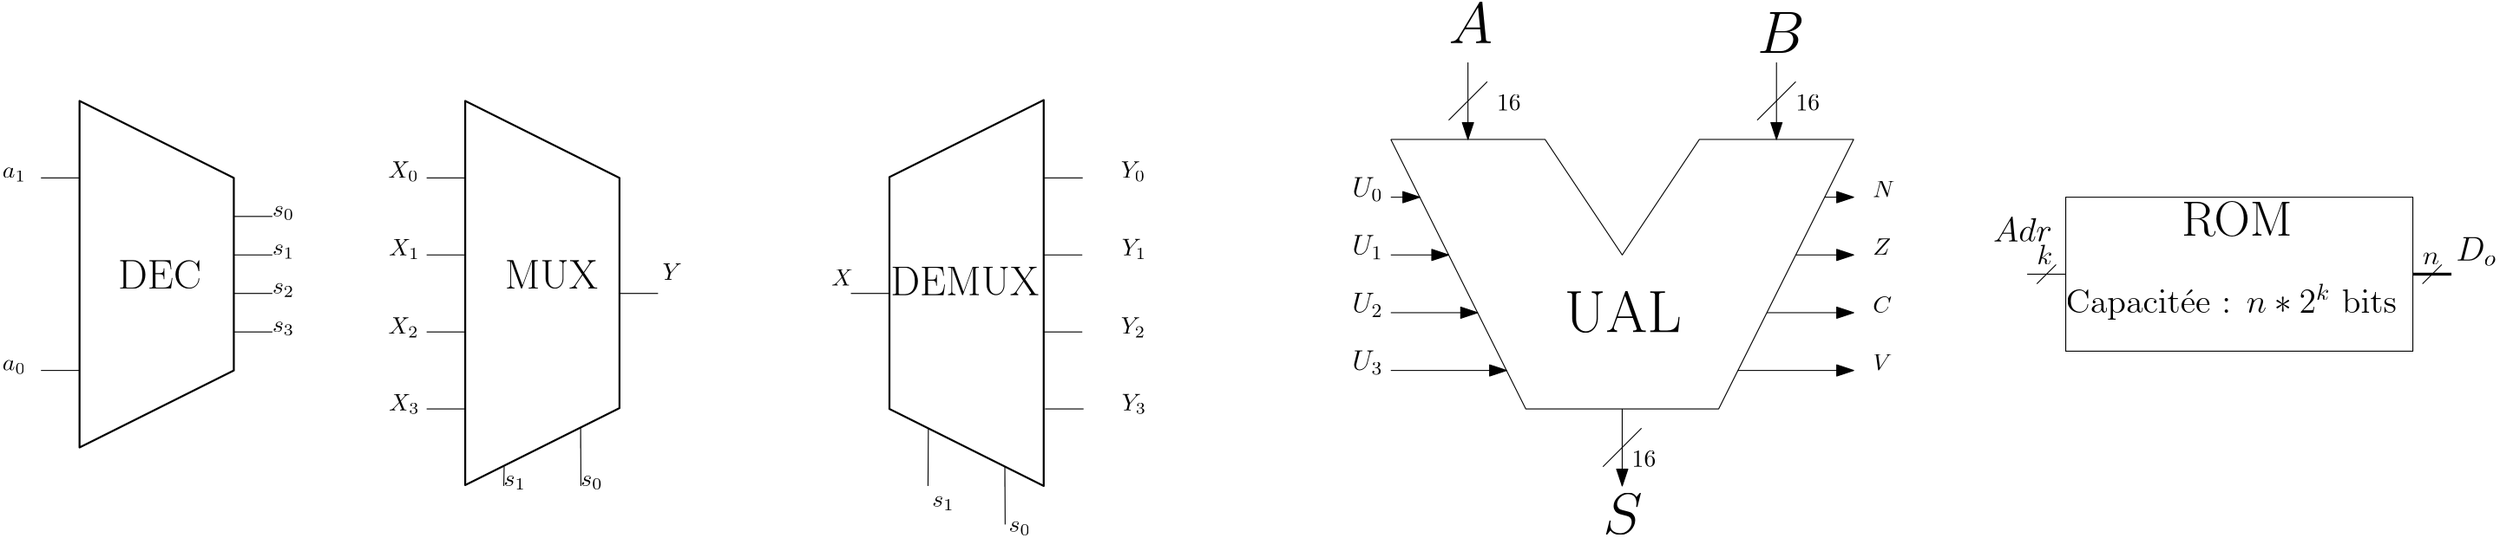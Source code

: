 <?xml version="1.0"?>
<!DOCTYPE ipe SYSTEM "ipe.dtd">
<ipe version="70107" creator="Ipe 7.1.8">
<info created="D:20150911094414" modified="D:20150911094414"/>
<ipestyle name="basic">
<symbol name="arrow/arc(spx)">
<path stroke="sym-stroke" fill="sym-stroke" pen="sym-pen">
0 0 m
-1 0.333 l
-1 -0.333 l
h
</path>
</symbol>
<symbol name="arrow/farc(spx)">
<path stroke="sym-stroke" fill="white" pen="sym-pen">
0 0 m
-1 0.333 l
-1 -0.333 l
h
</path>
</symbol>
<symbol name="arrow/ptarc(spx)">
<path stroke="sym-stroke" fill="sym-stroke" pen="sym-pen">
0 0 m
-1 0.333 l
-0.8 0 l
-1 -0.333 l
h
</path>
</symbol>
<symbol name="arrow/fptarc(spx)">
<path stroke="sym-stroke" fill="white" pen="sym-pen">
0 0 m
-1 0.333 l
-0.8 0 l
-1 -0.333 l
h
</path>
</symbol>
<symbol name="mark/circle(sx)" transformations="translations">
<path fill="sym-stroke">
0.6 0 0 0.6 0 0 e
0.4 0 0 0.4 0 0 e
</path>
</symbol>
<symbol name="mark/disk(sx)" transformations="translations">
<path fill="sym-stroke">
0.6 0 0 0.6 0 0 e
</path>
</symbol>
<symbol name="mark/fdisk(sfx)" transformations="translations">
<group>
<path fill="sym-fill">
0.5 0 0 0.5 0 0 e
</path>
<path fill="sym-stroke" fillrule="eofill">
0.6 0 0 0.6 0 0 e
0.4 0 0 0.4 0 0 e
</path>
</group>
</symbol>
<symbol name="mark/box(sx)" transformations="translations">
<path fill="sym-stroke" fillrule="eofill">
-0.6 -0.6 m
0.6 -0.6 l
0.6 0.6 l
-0.6 0.6 l
h
-0.4 -0.4 m
0.4 -0.4 l
0.4 0.4 l
-0.4 0.4 l
h
</path>
</symbol>
<symbol name="mark/square(sx)" transformations="translations">
<path fill="sym-stroke">
-0.6 -0.6 m
0.6 -0.6 l
0.6 0.6 l
-0.6 0.6 l
h
</path>
</symbol>
<symbol name="mark/fsquare(sfx)" transformations="translations">
<group>
<path fill="sym-fill">
-0.5 -0.5 m
0.5 -0.5 l
0.5 0.5 l
-0.5 0.5 l
h
</path>
<path fill="sym-stroke" fillrule="eofill">
-0.6 -0.6 m
0.6 -0.6 l
0.6 0.6 l
-0.6 0.6 l
h
-0.4 -0.4 m
0.4 -0.4 l
0.4 0.4 l
-0.4 0.4 l
h
</path>
</group>
</symbol>
<symbol name="mark/cross(sx)" transformations="translations">
<group>
<path fill="sym-stroke">
-0.43 -0.57 m
0.57 0.43 l
0.43 0.57 l
-0.57 -0.43 l
h
</path>
<path fill="sym-stroke">
-0.43 0.57 m
0.57 -0.43 l
0.43 -0.57 l
-0.57 0.43 l
h
</path>
</group>
</symbol>
<symbol name="arrow/fnormal(spx)">
<path stroke="sym-stroke" fill="white" pen="sym-pen">
0 0 m
-1 0.333 l
-1 -0.333 l
h
</path>
</symbol>
<symbol name="arrow/pointed(spx)">
<path stroke="sym-stroke" fill="sym-stroke" pen="sym-pen">
0 0 m
-1 0.333 l
-0.8 0 l
-1 -0.333 l
h
</path>
</symbol>
<symbol name="arrow/fpointed(spx)">
<path stroke="sym-stroke" fill="white" pen="sym-pen">
0 0 m
-1 0.333 l
-0.8 0 l
-1 -0.333 l
h
</path>
</symbol>
<symbol name="arrow/linear(spx)">
<path stroke="sym-stroke" pen="sym-pen">
-1 0.333 m
0 0 l
-1 -0.333 l
</path>
</symbol>
<symbol name="arrow/fdouble(spx)">
<path stroke="sym-stroke" fill="white" pen="sym-pen">
0 0 m
-1 0.333 l
-1 -0.333 l
h
-1 0 m
-2 0.333 l
-2 -0.333 l
h
</path>
</symbol>
<symbol name="arrow/double(spx)">
<path stroke="sym-stroke" fill="sym-stroke" pen="sym-pen">
0 0 m
-1 0.333 l
-1 -0.333 l
h
-1 0 m
-2 0.333 l
-2 -0.333 l
h
</path>
</symbol>
<pen name="heavier" value="0.8"/>
<pen name="fat" value="1.2"/>
<pen name="ultrafat" value="2"/>
<symbolsize name="large" value="5"/>
<symbolsize name="small" value="2"/>
<symbolsize name="tiny" value="1.1"/>
<arrowsize name="large" value="10"/>
<arrowsize name="small" value="5"/>
<arrowsize name="tiny" value="3"/>
<color name="red" value="1 0 0"/>
<color name="green" value="0 1 0"/>
<color name="blue" value="0 0 1"/>
<color name="yellow" value="1 1 0"/>
<color name="orange" value="1 0.647 0"/>
<color name="gold" value="1 0.843 0"/>
<color name="purple" value="0.627 0.125 0.941"/>
<color name="gray" value="0.745"/>
<color name="brown" value="0.647 0.165 0.165"/>
<color name="navy" value="0 0 0.502"/>
<color name="pink" value="1 0.753 0.796"/>
<color name="seagreen" value="0.18 0.545 0.341"/>
<color name="turquoise" value="0.251 0.878 0.816"/>
<color name="violet" value="0.933 0.51 0.933"/>
<color name="darkblue" value="0 0 0.545"/>
<color name="darkcyan" value="0 0.545 0.545"/>
<color name="darkgray" value="0.663"/>
<color name="darkgreen" value="0 0.392 0"/>
<color name="darkmagenta" value="0.545 0 0.545"/>
<color name="darkorange" value="1 0.549 0"/>
<color name="darkred" value="0.545 0 0"/>
<color name="lightblue" value="0.678 0.847 0.902"/>
<color name="lightcyan" value="0.878 1 1"/>
<color name="lightgray" value="0.827"/>
<color name="lightgreen" value="0.565 0.933 0.565"/>
<color name="lightyellow" value="1 1 0.878"/>
<dashstyle name="dashed" value="[4] 0"/>
<dashstyle name="dotted" value="[1 3] 0"/>
<dashstyle name="dash dotted" value="[4 2 1 2] 0"/>
<dashstyle name="dash dot dotted" value="[4 2 1 2 1 2] 0"/>
<textsize name="large" value="\large"/>
<textsize name="Large" value="\Large"/>
<textsize name="LARGE" value="\LARGE"/>
<textsize name="huge" value="\huge"/>
<textsize name="Huge" value="\Huge"/>
<textsize name="small" value="\small"/>
<textsize name="footnote" value="\footnotesize"/>
<textsize name="tiny" value="\tiny"/>
<textstyle name="center" begin="\begin{center}" end="\end{center}"/>
<textstyle name="itemize" begin="\begin{itemize}" end="\end{itemize}"/>
<textstyle name="item" begin="\begin{itemize}\item{}" end="\end{itemize}"/>
<gridsize name="4 pts" value="4"/>
<gridsize name="8 pts (~3 mm)" value="8"/>
<gridsize name="16 pts (~6 mm)" value="16"/>
<gridsize name="32 pts (~12 mm)" value="32"/>
<gridsize name="10 pts (~3.5 mm)" value="10"/>
<gridsize name="20 pts (~7 mm)" value="20"/>
<gridsize name="14 pts (~5 mm)" value="14"/>
<gridsize name="28 pts (~10 mm)" value="28"/>
<gridsize name="56 pts (~20 mm)" value="56"/>
<anglesize name="90 deg" value="90"/>
<anglesize name="60 deg" value="60"/>
<anglesize name="45 deg" value="45"/>
<anglesize name="30 deg" value="30"/>
<anglesize name="22.5 deg" value="22.5"/>
<tiling name="falling" angle="-60" step="4" width="1"/>
<tiling name="rising" angle="30" step="4" width="1"/>
</ipestyle>
<ipestyle name="bigpaper">
<layout paper="10000 6000" origin="0 0" frame="10000 6000"/>
<titlestyle pos="10 10" size="LARGE" color="title"  valign="baseline"/>
</ipestyle>
<page>
<layer name="alpha"/>
<view layers="alpha" active="alpha"/>
<path layer="alpha" matrix="1 0 0 1 808 72" stroke="black" pen="fat">
192 640 m
208 640 l
208 640 l
</path>
<text matrix="1 0 0 1 921.876 29.625" transformations="translations" pos="96 688" stroke="black" type="label" width="16.99" height="9.805" depth="2.15" valign="baseline" size="Large">$D_o$</text>
<path matrix="1 0 0 1 792 216" stroke="black">
64 496 m
48 496 l
</path>
<text matrix="1 0 0 1 729.876 37.625" transformations="translations" pos="96 688" stroke="black" type="label" width="24.55" height="9.963" depth="0" valign="baseline" size="Large">$Adr$</text>
<path matrix="1 0 0 1 -16 56" stroke="black">
872 688 m
872 624 l
1016 624 l
1016 688 l
h
</path>
<text matrix="1 0 0 1 792 184" transformations="translations" pos="112 544" stroke="black" type="label" width="45.958" height="14.116" depth="0" valign="baseline" size="huge">ROM</text>
<text matrix="1 0 0 1 744 184" transformations="translations" pos="112 512" stroke="black" type="label" width="137.266" height="12.124" depth="2.79" valign="baseline" size="Large">Capacit{\&apos;e}e : $n * 2^k$ bits</text>
<path matrix="1 0 0 1 888 -24" stroke="black">
124 740 m
116 732 l
</path>
<text matrix="1 0 0 1 788 -12" transformations="translations" pos="216 728" stroke="black" type="label" width="6.988" height="5.147" depth="0" valign="baseline" size="large">$n$</text>
<path matrix="1 0 0 1 728 -24" stroke="black">
124 740 m
116 732 l
</path>
<text matrix="1 0 0 1 628 -12" transformations="translations" pos="216 728" stroke="black" type="label" width="6.49" height="8.302" depth="0" valign="baseline" size="large">$k$</text>
<path matrix="1 0 0 1 -96 80" stroke="black" pen="heavier">
128 704 m
128 560 l
192 592 l
192 672 l
192 672 l
h
</path>
<text matrix="1 0 0 1 -96 66" transformations="translations" pos="144 640" stroke="black" type="label" width="34.472" height="11.761" depth="0" valign="baseline" size="LARGE">DEC</text>
<path matrix="1 0 0 1 -160 64" stroke="black">
192 688 m
176 688 l
176 688 l
</path>
<path matrix="1 0 0 1 -160 64" stroke="black">
192 608 m
176 608 l
176 608 l
</path>
<path matrix="1 0 0 1 -160 64" stroke="black">
256 672 m
272 672 l
272 672 l
</path>
<path matrix="1 0 0 1 -160 64" stroke="black">
256 656 m
272 656 l
272 656 l
</path>
<path matrix="1 0 0 1 -160 64" stroke="black">
256 640 m
272 640 l
272 640 l
</path>
<path matrix="1 0 0 1 -160 64" stroke="black">
256 624 m
272 624 l
272 624 l
</path>
<text matrix="1 0 0 1 -160 64" transformations="translations" pos="160 688" stroke="black" type="label" width="9.736" height="4.294" depth="1.49" valign="baseline">$a_1$</text>
<text matrix="1 0 0 1 -160 64" transformations="translations" pos="160 608" stroke="black" type="label" width="9.736" height="4.294" depth="1.49" valign="baseline">$a_0$</text>
<text matrix="1 0 0 1 -160 64" transformations="translations" pos="272 672" stroke="black" type="label" width="9.139" height="4.294" depth="1.49" valign="baseline">$s_0$</text>
<text matrix="1 0 0 1 -160 64" transformations="translations" pos="272 656" stroke="black" type="label" width="9.139" height="4.294" depth="1.49" valign="baseline">$s_1$</text>
<text matrix="1 0 0 1 -160 64" transformations="translations" pos="272 640" stroke="black" type="label" width="9.139" height="4.294" depth="1.49" valign="baseline">$s_2$</text>
<text matrix="1 0 0 1 -160 64" transformations="translations" pos="272 624" stroke="black" type="label" width="9.139" height="4.294" depth="1.49" valign="baseline">$s_3$</text>
<path matrix="1 0 0 1 384 64" stroke="black">
192 704 m
256 704 l
288 656 l
320 704 l
384 704 l
328 592 l
248 592 l
192 704 l
</path>
<path matrix="1 0 0 1 384 64" stroke="black" rarrow="normal/normal">
224 704 m
224 736 l
</path>
<path matrix="1 0 0 1 384 64" stroke="black" rarrow="normal/normal">
352 704 m
352 736 l
</path>
<path matrix="1 0 0 1 384 80" stroke="black" arrow="normal/normal">
288 576 m
288 544 l
</path>
<text matrix="1 0 0 1 392 56" transformations="translations" pos="208 752" stroke="black" type="label" width="18.194" height="16.938" depth="0" valign="baseline" size="Huge">$A$</text>
<text matrix="1 0 0 1 392 52" transformations="translations" pos="336 752" stroke="black" type="label" width="19.689" height="16.938" depth="0" valign="baseline" size="Huge">$B$</text>
<text matrix="1 0 0 1 376 76" transformations="translations" pos="288 528" stroke="black" type="label" width="16.37" height="16.938" depth="0" valign="baseline" size="Huge">$S$</text>
<path matrix="1 0 0 1 384 64" stroke="black" rarrow="normal/normal">
204 680 m
192 680 l
</path>
<path matrix="1 0 0 1 384 64" stroke="black" rarrow="normal/normal">
216 656 m
192 656 l
</path>
<path matrix="1 0 0 1 384 64" stroke="black" rarrow="normal/normal">
228 632 m
192 632 l
</path>
<path matrix="1 0 0 1 384 64" stroke="black" rarrow="normal/normal">
240 608 m
192 608 l
</path>
<text matrix="1 0 0 1 384 64" transformations="translations" pos="176 680" stroke="black" type="label" width="12.683" height="8.173" depth="1.79" valign="baseline" size="large">$U_0$</text>
<text matrix="1 0 0 1 384 64" transformations="translations" pos="176 656" stroke="black" type="label" width="12.683" height="8.173" depth="1.79" valign="baseline" size="large">$U_1$</text>
<text matrix="1 0 0 1 384 64" transformations="translations" pos="176 632" stroke="black" type="label" width="12.683" height="8.173" depth="1.79" valign="baseline" size="large">$U_2$</text>
<text matrix="1 0 0 1 384 64" transformations="translations" pos="176 608" stroke="black" type="label" width="12.683" height="8.173" depth="1.79" valign="baseline" size="large">$U_3$</text>
<text matrix="1 0 0 1 392 64" transformations="translations" pos="256 624" stroke="black" type="label" width="48.647" height="16.934" depth="0" valign="baseline" size="Huge">UAL</text>
<path matrix="1 0 0 1 384 64" stroke="black">
216 712 m
232 728 l
</path>
<path matrix="1 0 0 1 512 64" stroke="black">
216 712 m
232 728 l
</path>
<path matrix="1 0 0 1 448 -80" stroke="black">
216 712 m
232 728 l
</path>
<text matrix="1 0 0 1 384 64" transformations="translations" pos="236 716" stroke="black" type="label" width="9.963" height="6.42" depth="0" valign="baseline">16</text>
<text matrix="1 0 0 1 508 64" transformations="translations" pos="236 716" stroke="black" type="label" width="9.963" height="6.42" depth="0" valign="baseline">16</text>
<text matrix="1 0 0 1 440 -84" transformations="translations" pos="236 716" stroke="black" type="label" width="9.963" height="6.42" depth="0" valign="baseline">16</text>
<path matrix="1 0 0 1 564 64" stroke="black" rarrow="normal/normal">
204 680 m
192 680 l
</path>
<path matrix="1 0 0 1 552 64" stroke="black" rarrow="normal/normal">
216 656 m
192 656 l
</path>
<path matrix="1 0 0 1 540 64" stroke="black" rarrow="normal/normal">
228 632 m
192 632 l
</path>
<path matrix="1 0 0 1 528 64" stroke="black" rarrow="normal/normal">
240 608 m
192 608 l
</path>
<text matrix="1 0 0 1 384 64" transformations="translations" pos="392 680" stroke="black" type="label" width="9.091" height="6.808" depth="0" valign="baseline">$N$</text>
<text matrix="1 0 0 1 384 40" transformations="translations" pos="392 680" stroke="black" type="label" width="7.513" height="6.808" depth="0" valign="baseline">$Z$</text>
<text matrix="1 0 0 1 384 16" transformations="translations" pos="392 680" stroke="black" type="label" width="7.833" height="6.808" depth="0" valign="baseline">$C$</text>
<text matrix="1 0 0 1 384 -8" transformations="translations" pos="392 680" stroke="black" type="label" width="8.025" height="6.808" depth="0" valign="baseline">$V$</text>
<path matrix="1 0 0 1 64 64" stroke="black">
128 688 m
112 688 l
112 688 l
</path>
<path matrix="1 0 0 1 64 64" stroke="black">
128 656 m
112 656 l
112 656 l
</path>
<path matrix="1 0 0 1 64 64" stroke="black">
128 624 m
112 624 l
112 624 l
</path>
<path matrix="1 0 0 1 64 64" stroke="black">
128 592 m
112 592 l
112 592 l
</path>
<path matrix="1 0 0 1 64 64" stroke="black" pen="heavier">
128 720 m
128 560.36 l
192 592.36 l
192 688 l
192 688 l
h
</path>
<path matrix="1 0 0 1 64 64" stroke="black">
144 560 m
144.153 568.112 l
144.153 568.112 l
</path>
<path matrix="1 0 0 1 64 64" stroke="black">
176 560 m
175.888 583.944 l
175.881 575.686 l
</path>
<path matrix="1 0 0 1 64 64" stroke="black">
192 640 m
208 640 l
208 640 l
</path>
<text matrix="1 0 0 1 64.468 65.96" transformations="translations" pos="144 640" stroke="black" type="label" valign="baseline" size="LARGE">MUX</text>
<text matrix="1 0 0 1 64 64" transformations="translations" pos="96 688" stroke="black" type="label" valign="baseline">$X_0$</text>
<text matrix="1 0 0 1 64.36 31.8" transformations="translations" pos="96 688" stroke="black" type="label" valign="baseline">$X_1$</text>
<text matrix="1 0 0 1 64 -0.76" transformations="translations" pos="96 688" stroke="black" type="label" valign="baseline">$X_2$</text>
<text matrix="1 0 0 1 64.36 -32.6" transformations="translations" pos="96 688" stroke="black" type="label" valign="baseline">$X_3$</text>
<text matrix="1 0 0 1 177.876 21.6254" transformations="translations" pos="96 688" stroke="black" type="label" valign="baseline">$Y$</text>
<text matrix="1 0 0 1 112 -64" transformations="translations" pos="96 688" stroke="black" type="label" valign="baseline">$s_1$</text>
<text matrix="1 0 0 1 143.901 -64" transformations="translations" pos="96 688" stroke="black" type="label" valign="baseline">$s_0$</text>
<path matrix="1 0 0 1 320.18 64" stroke="black">
128 688 m
112 688 l
112 688 l
</path>
<path matrix="1 0 0 1 320 64" stroke="black">
128 656 m
112 656 l
112 656 l
</path>
<path matrix="1 0 0 1 320 64" stroke="black">
128 624 m
112 624 l
112 624 l
</path>
<path matrix="1 0 0 1 320.53 64" stroke="black">
128 592 m
112 592 l
112 592 l
</path>
<path matrix="1 0 0 1 240 80" stroke="black" pen="heavier">
192 704.36 m
192 544 l
128 576 l
128 672.36 l
128 672.36 l
h
</path>
<path matrix="1 0 0 1 240 80" stroke="black">
144 544.001 m
144.142 567.929 l
144.281 567.86 l
</path>
<path matrix="1 0 0 1 240 48" stroke="black">
176 560 m
175.888 583.944 l
175.881 575.686 l
</path>
<path matrix="1 0 0 1 240 80" stroke="black">
112 624 m
128 624 l
120.48 624 l
</path>
<text matrix="1 0 0 1 224.468 63.2982" transformations="translations" pos="144 640" stroke="black" type="label" valign="baseline" size="LARGE">DEMUX</text>
<text matrix="1 0 0 1 368 64" transformations="translations" pos="96 688" stroke="black" type="label" valign="baseline">$Y_0$</text>
<text matrix="1 0 0 1 368.36 31.8" transformations="translations" pos="96 688" stroke="black" type="label" valign="baseline">$Y_1$</text>
<text matrix="1 0 0 1 368 -0.76" transformations="translations" pos="96 688" stroke="black" type="label" valign="baseline">$Y_2$</text>
<text matrix="1 0 0 1 368.36 -32.6" transformations="translations" pos="96 688" stroke="black" type="label" valign="baseline">$Y_3$</text>
<text matrix="1 0 0 1 247.972 19.2777" transformations="translations" pos="96 688" stroke="black" type="label" valign="baseline">$X$</text>
<text matrix="1 0 0 1 289.735 -72.586" transformations="translations" pos="96 688" stroke="black" type="label" valign="baseline">$s_1$</text>
<text matrix="1 0 0 1 321.475 -83.048" transformations="translations" pos="96 688" stroke="black" type="label" valign="baseline">$s_0$</text>
</page>
</ipe>
